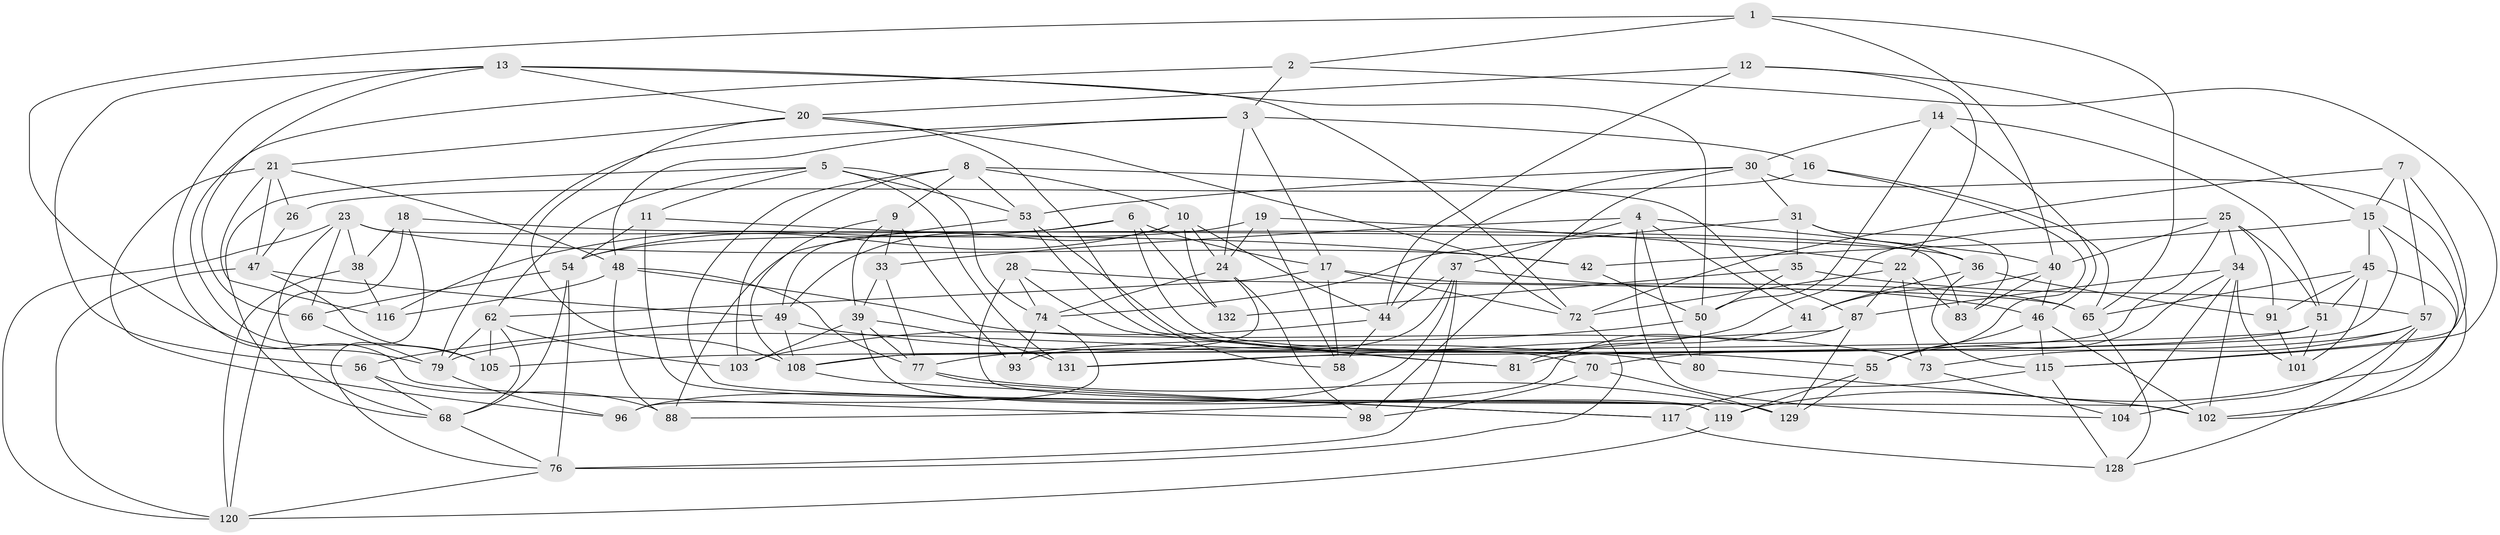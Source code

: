 // Generated by graph-tools (version 1.1) at 2025/52/02/27/25 19:52:31]
// undirected, 88 vertices, 221 edges
graph export_dot {
graph [start="1"]
  node [color=gray90,style=filled];
  1;
  2;
  3 [super="+99"];
  4 [super="+64"];
  5 [super="+123"];
  6 [super="+75"];
  7;
  8 [super="+114"];
  9 [super="+29"];
  10 [super="+125"];
  11;
  12;
  13 [super="+111"];
  14;
  15 [super="+133"];
  16;
  17 [super="+94"];
  18;
  19;
  20 [super="+86"];
  21 [super="+32"];
  22 [super="+127"];
  23 [super="+27"];
  24 [super="+90"];
  25 [super="+85"];
  26;
  28;
  30 [super="+113"];
  31 [super="+60"];
  33;
  34 [super="+63"];
  35;
  36 [super="+43"];
  37 [super="+130"];
  38;
  39 [super="+92"];
  40 [super="+110"];
  41;
  42;
  44 [super="+59"];
  45 [super="+69"];
  46 [super="+112"];
  47 [super="+52"];
  48 [super="+67"];
  49 [super="+61"];
  50 [super="+97"];
  51 [super="+118"];
  53 [super="+109"];
  54 [super="+135"];
  55 [super="+78"];
  56;
  57 [super="+71"];
  58;
  62 [super="+100"];
  65 [super="+89"];
  66;
  68 [super="+107"];
  70;
  72 [super="+136"];
  73;
  74 [super="+95"];
  76 [super="+137"];
  77 [super="+82"];
  79 [super="+84"];
  80;
  81;
  83;
  87 [super="+134"];
  88;
  91;
  93;
  96;
  98;
  101;
  102 [super="+106"];
  103;
  104;
  105;
  108 [super="+124"];
  115 [super="+126"];
  116;
  117;
  119 [super="+121"];
  120 [super="+122"];
  128;
  129;
  131;
  132;
  1 -- 2;
  1 -- 79;
  1 -- 40;
  1 -- 65;
  2 -- 105;
  2 -- 3;
  2 -- 115;
  3 -- 16;
  3 -- 79;
  3 -- 48;
  3 -- 17;
  3 -- 24;
  4 -- 104;
  4 -- 33;
  4 -- 41;
  4 -- 40;
  4 -- 80;
  4 -- 37;
  5 -- 131;
  5 -- 53;
  5 -- 74;
  5 -- 11;
  5 -- 62;
  5 -- 68;
  6 -- 17;
  6 -- 132 [weight=2];
  6 -- 49;
  6 -- 116;
  6 -- 55;
  7 -- 115;
  7 -- 72;
  7 -- 57;
  7 -- 15;
  8 -- 103;
  8 -- 10;
  8 -- 53;
  8 -- 9;
  8 -- 102;
  8 -- 87;
  9 -- 33;
  9 -- 93 [weight=2];
  9 -- 108;
  9 -- 39;
  10 -- 44;
  10 -- 132;
  10 -- 24;
  10 -- 49;
  10 -- 54;
  11 -- 54;
  11 -- 42;
  11 -- 119;
  12 -- 44;
  12 -- 22;
  12 -- 15;
  12 -- 20;
  13 -- 56;
  13 -- 50;
  13 -- 72;
  13 -- 66;
  13 -- 20;
  13 -- 98;
  14 -- 46;
  14 -- 30;
  14 -- 50;
  14 -- 51;
  15 -- 131;
  15 -- 119;
  15 -- 42;
  15 -- 45;
  16 -- 65;
  16 -- 55;
  16 -- 26;
  17 -- 72;
  17 -- 58;
  17 -- 65;
  17 -- 62;
  18 -- 120;
  18 -- 76;
  18 -- 36;
  18 -- 38;
  19 -- 24;
  19 -- 54;
  19 -- 58;
  19 -- 22;
  20 -- 58;
  20 -- 108;
  20 -- 72;
  20 -- 21;
  21 -- 116;
  21 -- 48;
  21 -- 96;
  21 -- 26;
  21 -- 47;
  22 -- 83;
  22 -- 72;
  22 -- 73;
  22 -- 87;
  23 -- 42;
  23 -- 83;
  23 -- 120;
  23 -- 66;
  23 -- 68;
  23 -- 38;
  24 -- 98;
  24 -- 74;
  24 -- 108;
  25 -- 40;
  25 -- 79;
  25 -- 51;
  25 -- 81;
  25 -- 34;
  25 -- 91;
  26 -- 47 [weight=2];
  28 -- 119;
  28 -- 65;
  28 -- 74;
  28 -- 81;
  30 -- 98;
  30 -- 31;
  30 -- 102;
  30 -- 44;
  30 -- 53;
  31 -- 35;
  31 -- 36 [weight=2];
  31 -- 83;
  31 -- 74;
  33 -- 39;
  33 -- 77;
  34 -- 55;
  34 -- 87;
  34 -- 104;
  34 -- 101;
  34 -- 102;
  35 -- 132;
  35 -- 57;
  35 -- 50;
  36 -- 41;
  36 -- 91;
  36 -- 115;
  37 -- 96;
  37 -- 93;
  37 -- 44;
  37 -- 46;
  37 -- 76;
  38 -- 120;
  38 -- 116;
  39 -- 131;
  39 -- 77;
  39 -- 119;
  39 -- 103;
  40 -- 46;
  40 -- 83;
  40 -- 41;
  41 -- 81;
  42 -- 50;
  44 -- 103;
  44 -- 58;
  45 -- 101;
  45 -- 102;
  45 -- 91;
  45 -- 65;
  45 -- 51;
  46 -- 102;
  46 -- 115;
  46 -- 55;
  47 -- 105;
  47 -- 49;
  47 -- 120;
  48 -- 88;
  48 -- 73;
  48 -- 116;
  48 -- 77;
  49 -- 108;
  49 -- 56;
  49 -- 80;
  50 -- 80;
  50 -- 77;
  51 -- 101;
  51 -- 105;
  51 -- 108;
  53 -- 70;
  53 -- 88;
  53 -- 81;
  54 -- 66;
  54 -- 76;
  54 -- 68;
  55 -- 129;
  55 -- 119;
  56 -- 88;
  56 -- 68;
  57 -- 104;
  57 -- 73;
  57 -- 128;
  57 -- 70;
  62 -- 68;
  62 -- 105;
  62 -- 103;
  62 -- 79;
  65 -- 128;
  66 -- 79;
  68 -- 76;
  70 -- 129;
  70 -- 98;
  72 -- 76;
  73 -- 104;
  74 -- 96;
  74 -- 93;
  76 -- 120;
  77 -- 117;
  77 -- 129;
  79 -- 96;
  80 -- 102;
  87 -- 131;
  87 -- 88;
  87 -- 129;
  91 -- 101;
  108 -- 117;
  115 -- 117;
  115 -- 128;
  117 -- 128;
  119 -- 120;
}
